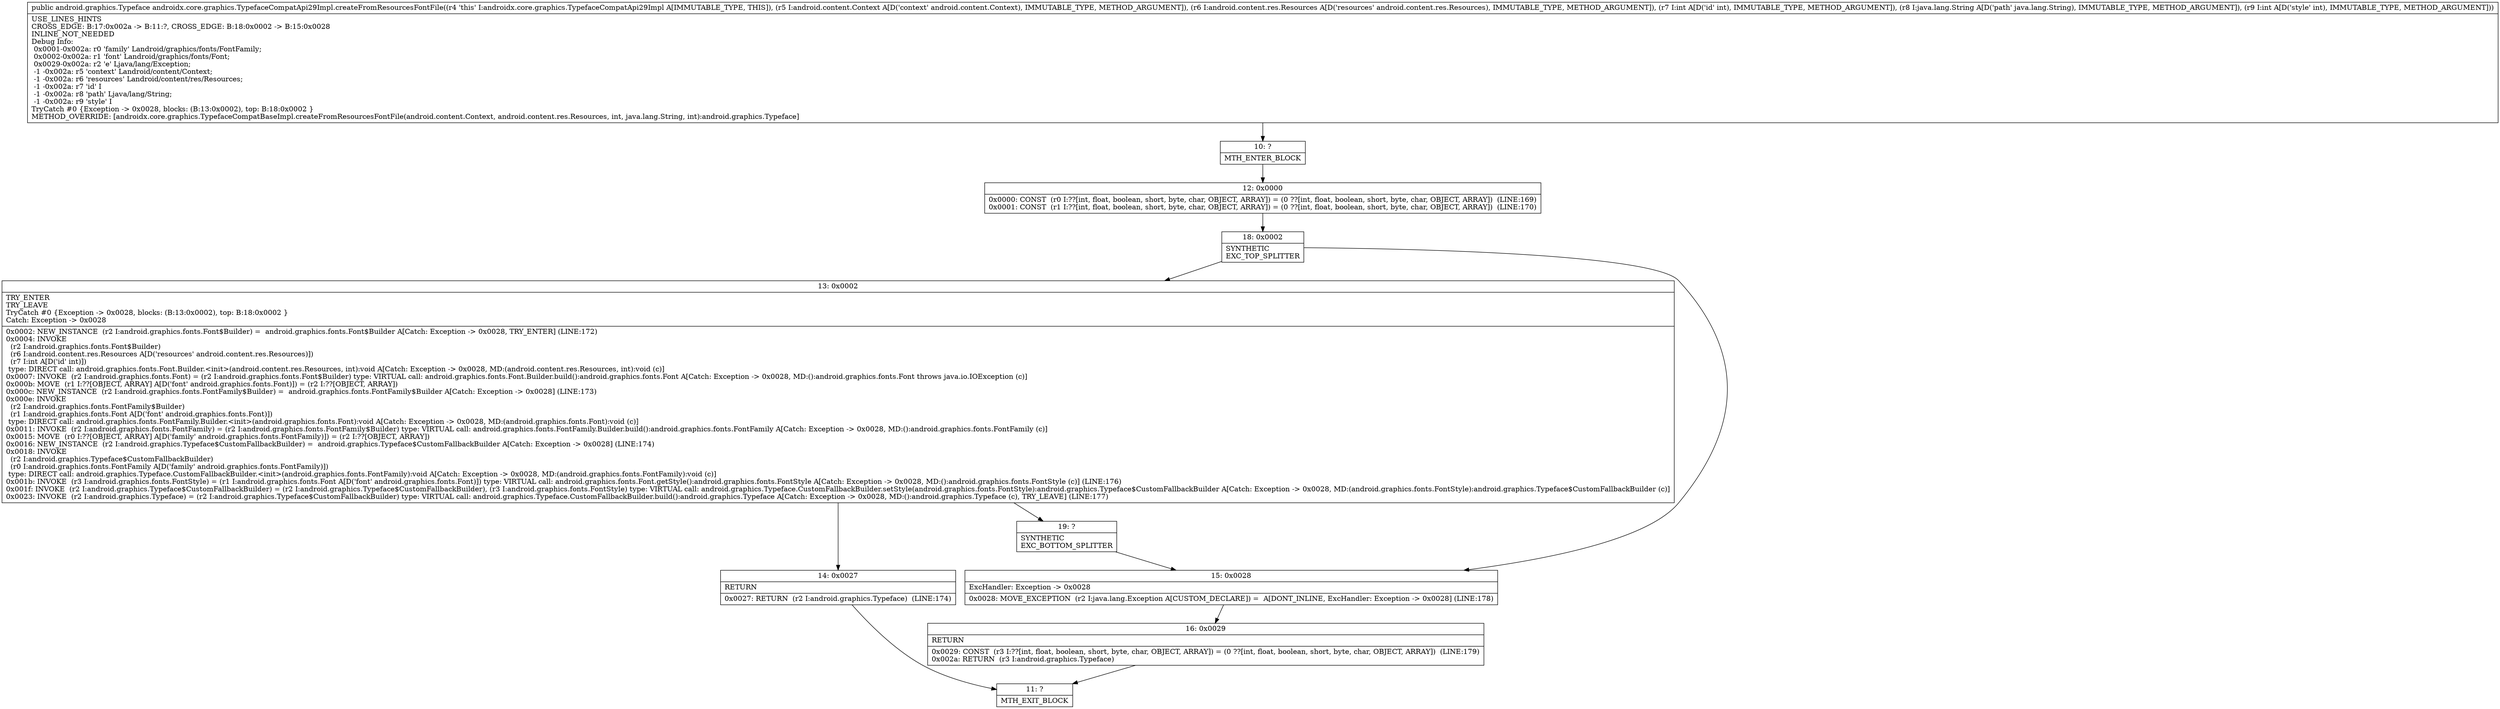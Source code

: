 digraph "CFG forandroidx.core.graphics.TypefaceCompatApi29Impl.createFromResourcesFontFile(Landroid\/content\/Context;Landroid\/content\/res\/Resources;ILjava\/lang\/String;I)Landroid\/graphics\/Typeface;" {
Node_10 [shape=record,label="{10\:\ ?|MTH_ENTER_BLOCK\l}"];
Node_12 [shape=record,label="{12\:\ 0x0000|0x0000: CONST  (r0 I:??[int, float, boolean, short, byte, char, OBJECT, ARRAY]) = (0 ??[int, float, boolean, short, byte, char, OBJECT, ARRAY])  (LINE:169)\l0x0001: CONST  (r1 I:??[int, float, boolean, short, byte, char, OBJECT, ARRAY]) = (0 ??[int, float, boolean, short, byte, char, OBJECT, ARRAY])  (LINE:170)\l}"];
Node_18 [shape=record,label="{18\:\ 0x0002|SYNTHETIC\lEXC_TOP_SPLITTER\l}"];
Node_13 [shape=record,label="{13\:\ 0x0002|TRY_ENTER\lTRY_LEAVE\lTryCatch #0 \{Exception \-\> 0x0028, blocks: (B:13:0x0002), top: B:18:0x0002 \}\lCatch: Exception \-\> 0x0028\l|0x0002: NEW_INSTANCE  (r2 I:android.graphics.fonts.Font$Builder) =  android.graphics.fonts.Font$Builder A[Catch: Exception \-\> 0x0028, TRY_ENTER] (LINE:172)\l0x0004: INVOKE  \l  (r2 I:android.graphics.fonts.Font$Builder)\l  (r6 I:android.content.res.Resources A[D('resources' android.content.res.Resources)])\l  (r7 I:int A[D('id' int)])\l type: DIRECT call: android.graphics.fonts.Font.Builder.\<init\>(android.content.res.Resources, int):void A[Catch: Exception \-\> 0x0028, MD:(android.content.res.Resources, int):void (c)]\l0x0007: INVOKE  (r2 I:android.graphics.fonts.Font) = (r2 I:android.graphics.fonts.Font$Builder) type: VIRTUAL call: android.graphics.fonts.Font.Builder.build():android.graphics.fonts.Font A[Catch: Exception \-\> 0x0028, MD:():android.graphics.fonts.Font throws java.io.IOException (c)]\l0x000b: MOVE  (r1 I:??[OBJECT, ARRAY] A[D('font' android.graphics.fonts.Font)]) = (r2 I:??[OBJECT, ARRAY]) \l0x000c: NEW_INSTANCE  (r2 I:android.graphics.fonts.FontFamily$Builder) =  android.graphics.fonts.FontFamily$Builder A[Catch: Exception \-\> 0x0028] (LINE:173)\l0x000e: INVOKE  \l  (r2 I:android.graphics.fonts.FontFamily$Builder)\l  (r1 I:android.graphics.fonts.Font A[D('font' android.graphics.fonts.Font)])\l type: DIRECT call: android.graphics.fonts.FontFamily.Builder.\<init\>(android.graphics.fonts.Font):void A[Catch: Exception \-\> 0x0028, MD:(android.graphics.fonts.Font):void (c)]\l0x0011: INVOKE  (r2 I:android.graphics.fonts.FontFamily) = (r2 I:android.graphics.fonts.FontFamily$Builder) type: VIRTUAL call: android.graphics.fonts.FontFamily.Builder.build():android.graphics.fonts.FontFamily A[Catch: Exception \-\> 0x0028, MD:():android.graphics.fonts.FontFamily (c)]\l0x0015: MOVE  (r0 I:??[OBJECT, ARRAY] A[D('family' android.graphics.fonts.FontFamily)]) = (r2 I:??[OBJECT, ARRAY]) \l0x0016: NEW_INSTANCE  (r2 I:android.graphics.Typeface$CustomFallbackBuilder) =  android.graphics.Typeface$CustomFallbackBuilder A[Catch: Exception \-\> 0x0028] (LINE:174)\l0x0018: INVOKE  \l  (r2 I:android.graphics.Typeface$CustomFallbackBuilder)\l  (r0 I:android.graphics.fonts.FontFamily A[D('family' android.graphics.fonts.FontFamily)])\l type: DIRECT call: android.graphics.Typeface.CustomFallbackBuilder.\<init\>(android.graphics.fonts.FontFamily):void A[Catch: Exception \-\> 0x0028, MD:(android.graphics.fonts.FontFamily):void (c)]\l0x001b: INVOKE  (r3 I:android.graphics.fonts.FontStyle) = (r1 I:android.graphics.fonts.Font A[D('font' android.graphics.fonts.Font)]) type: VIRTUAL call: android.graphics.fonts.Font.getStyle():android.graphics.fonts.FontStyle A[Catch: Exception \-\> 0x0028, MD:():android.graphics.fonts.FontStyle (c)] (LINE:176)\l0x001f: INVOKE  (r2 I:android.graphics.Typeface$CustomFallbackBuilder) = (r2 I:android.graphics.Typeface$CustomFallbackBuilder), (r3 I:android.graphics.fonts.FontStyle) type: VIRTUAL call: android.graphics.Typeface.CustomFallbackBuilder.setStyle(android.graphics.fonts.FontStyle):android.graphics.Typeface$CustomFallbackBuilder A[Catch: Exception \-\> 0x0028, MD:(android.graphics.fonts.FontStyle):android.graphics.Typeface$CustomFallbackBuilder (c)]\l0x0023: INVOKE  (r2 I:android.graphics.Typeface) = (r2 I:android.graphics.Typeface$CustomFallbackBuilder) type: VIRTUAL call: android.graphics.Typeface.CustomFallbackBuilder.build():android.graphics.Typeface A[Catch: Exception \-\> 0x0028, MD:():android.graphics.Typeface (c), TRY_LEAVE] (LINE:177)\l}"];
Node_14 [shape=record,label="{14\:\ 0x0027|RETURN\l|0x0027: RETURN  (r2 I:android.graphics.Typeface)  (LINE:174)\l}"];
Node_11 [shape=record,label="{11\:\ ?|MTH_EXIT_BLOCK\l}"];
Node_19 [shape=record,label="{19\:\ ?|SYNTHETIC\lEXC_BOTTOM_SPLITTER\l}"];
Node_15 [shape=record,label="{15\:\ 0x0028|ExcHandler: Exception \-\> 0x0028\l|0x0028: MOVE_EXCEPTION  (r2 I:java.lang.Exception A[CUSTOM_DECLARE]) =  A[DONT_INLINE, ExcHandler: Exception \-\> 0x0028] (LINE:178)\l}"];
Node_16 [shape=record,label="{16\:\ 0x0029|RETURN\l|0x0029: CONST  (r3 I:??[int, float, boolean, short, byte, char, OBJECT, ARRAY]) = (0 ??[int, float, boolean, short, byte, char, OBJECT, ARRAY])  (LINE:179)\l0x002a: RETURN  (r3 I:android.graphics.Typeface) \l}"];
MethodNode[shape=record,label="{public android.graphics.Typeface androidx.core.graphics.TypefaceCompatApi29Impl.createFromResourcesFontFile((r4 'this' I:androidx.core.graphics.TypefaceCompatApi29Impl A[IMMUTABLE_TYPE, THIS]), (r5 I:android.content.Context A[D('context' android.content.Context), IMMUTABLE_TYPE, METHOD_ARGUMENT]), (r6 I:android.content.res.Resources A[D('resources' android.content.res.Resources), IMMUTABLE_TYPE, METHOD_ARGUMENT]), (r7 I:int A[D('id' int), IMMUTABLE_TYPE, METHOD_ARGUMENT]), (r8 I:java.lang.String A[D('path' java.lang.String), IMMUTABLE_TYPE, METHOD_ARGUMENT]), (r9 I:int A[D('style' int), IMMUTABLE_TYPE, METHOD_ARGUMENT]))  | USE_LINES_HINTS\lCROSS_EDGE: B:17:0x002a \-\> B:11:?, CROSS_EDGE: B:18:0x0002 \-\> B:15:0x0028\lINLINE_NOT_NEEDED\lDebug Info:\l  0x0001\-0x002a: r0 'family' Landroid\/graphics\/fonts\/FontFamily;\l  0x0002\-0x002a: r1 'font' Landroid\/graphics\/fonts\/Font;\l  0x0029\-0x002a: r2 'e' Ljava\/lang\/Exception;\l  \-1 \-0x002a: r5 'context' Landroid\/content\/Context;\l  \-1 \-0x002a: r6 'resources' Landroid\/content\/res\/Resources;\l  \-1 \-0x002a: r7 'id' I\l  \-1 \-0x002a: r8 'path' Ljava\/lang\/String;\l  \-1 \-0x002a: r9 'style' I\lTryCatch #0 \{Exception \-\> 0x0028, blocks: (B:13:0x0002), top: B:18:0x0002 \}\lMETHOD_OVERRIDE: [androidx.core.graphics.TypefaceCompatBaseImpl.createFromResourcesFontFile(android.content.Context, android.content.res.Resources, int, java.lang.String, int):android.graphics.Typeface]\l}"];
MethodNode -> Node_10;Node_10 -> Node_12;
Node_12 -> Node_18;
Node_18 -> Node_13;
Node_18 -> Node_15;
Node_13 -> Node_14;
Node_13 -> Node_19;
Node_14 -> Node_11;
Node_19 -> Node_15;
Node_15 -> Node_16;
Node_16 -> Node_11;
}

